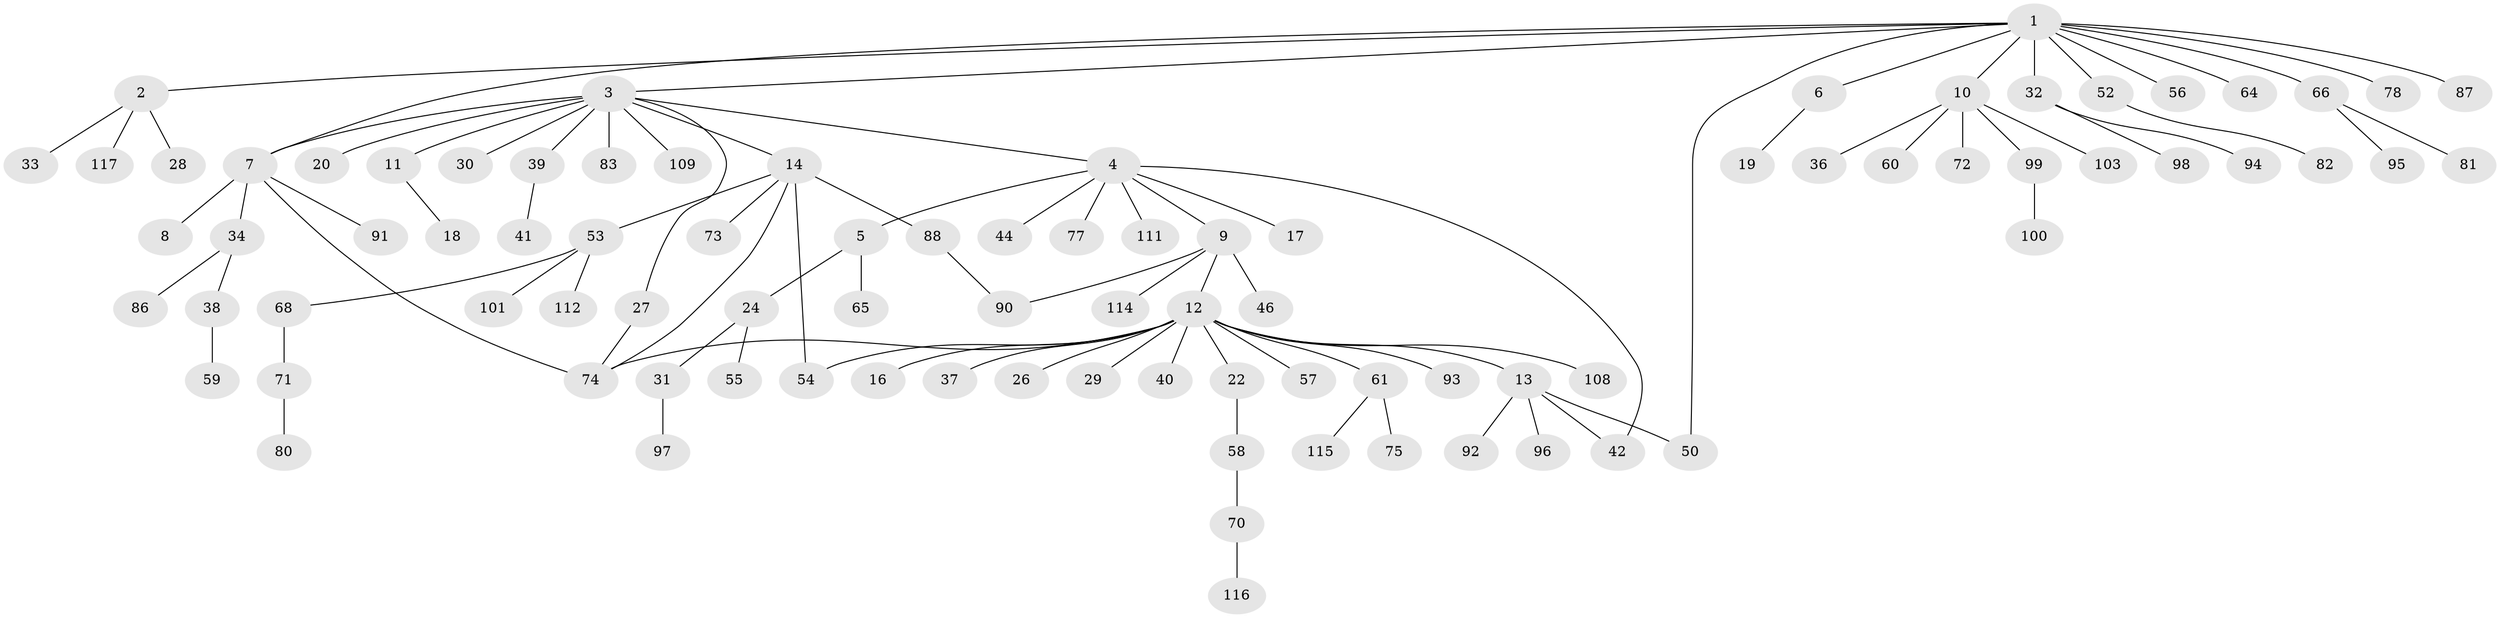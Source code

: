 // Generated by graph-tools (version 1.1) at 2025/51/02/27/25 19:51:57]
// undirected, 90 vertices, 97 edges
graph export_dot {
graph [start="1"]
  node [color=gray90,style=filled];
  1 [super="+84"];
  2 [super="+15"];
  3 [super="+79"];
  4 [super="+35"];
  5;
  6;
  7 [super="+51"];
  8;
  9 [super="+25"];
  10 [super="+43"];
  11;
  12 [super="+21"];
  13 [super="+63"];
  14 [super="+23"];
  16;
  17 [super="+85"];
  18 [super="+62"];
  19;
  20;
  22 [super="+106"];
  24 [super="+107"];
  26 [super="+105"];
  27 [super="+67"];
  28;
  29;
  30 [super="+47"];
  31 [super="+89"];
  32;
  33;
  34 [super="+49"];
  36;
  37;
  38 [super="+48"];
  39 [super="+45"];
  40;
  41;
  42;
  44;
  46;
  50;
  52;
  53 [super="+104"];
  54 [super="+69"];
  55;
  56;
  57;
  58;
  59;
  60 [super="+76"];
  61 [super="+113"];
  64;
  65;
  66 [super="+110"];
  68;
  70;
  71;
  72;
  73;
  74;
  75;
  77;
  78;
  80;
  81;
  82;
  83;
  86;
  87;
  88;
  90;
  91 [super="+102"];
  92;
  93;
  94;
  95;
  96;
  97;
  98;
  99;
  100;
  101;
  103;
  108;
  109;
  111;
  112;
  114;
  115;
  116;
  117;
  1 -- 2;
  1 -- 3;
  1 -- 6;
  1 -- 7;
  1 -- 10;
  1 -- 32;
  1 -- 50;
  1 -- 52;
  1 -- 56;
  1 -- 64;
  1 -- 66;
  1 -- 78;
  1 -- 87;
  2 -- 28;
  2 -- 117;
  2 -- 33;
  3 -- 4;
  3 -- 7;
  3 -- 11;
  3 -- 14;
  3 -- 20;
  3 -- 27;
  3 -- 30;
  3 -- 39;
  3 -- 83;
  3 -- 109;
  4 -- 5;
  4 -- 9;
  4 -- 17;
  4 -- 42;
  4 -- 44;
  4 -- 77;
  4 -- 111;
  5 -- 24;
  5 -- 65;
  6 -- 19;
  7 -- 8;
  7 -- 34;
  7 -- 74;
  7 -- 91;
  9 -- 12;
  9 -- 46;
  9 -- 90;
  9 -- 114;
  10 -- 36;
  10 -- 72;
  10 -- 99;
  10 -- 103;
  10 -- 60;
  11 -- 18;
  12 -- 13;
  12 -- 16;
  12 -- 26;
  12 -- 37;
  12 -- 40;
  12 -- 57;
  12 -- 74;
  12 -- 93;
  12 -- 108;
  12 -- 29;
  12 -- 61;
  12 -- 22;
  12 -- 54;
  13 -- 50;
  13 -- 92;
  13 -- 96;
  13 -- 42;
  14 -- 53;
  14 -- 54;
  14 -- 73;
  14 -- 74;
  14 -- 88 [weight=2];
  22 -- 58;
  24 -- 31;
  24 -- 55;
  27 -- 74;
  31 -- 97;
  32 -- 94;
  32 -- 98;
  34 -- 38;
  34 -- 86;
  38 -- 59;
  39 -- 41;
  52 -- 82;
  53 -- 68;
  53 -- 101;
  53 -- 112;
  58 -- 70;
  61 -- 75;
  61 -- 115;
  66 -- 81;
  66 -- 95;
  68 -- 71;
  70 -- 116;
  71 -- 80;
  88 -- 90;
  99 -- 100;
}

